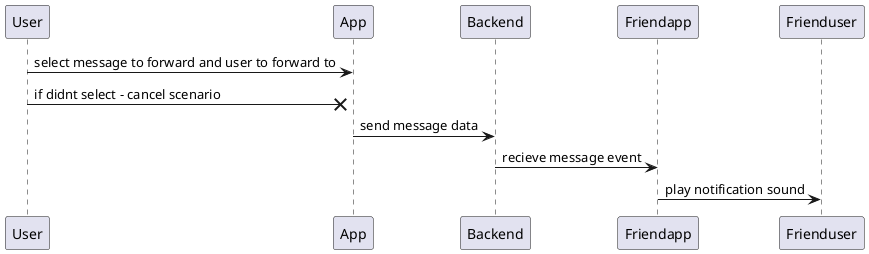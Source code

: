 @startuml
User -> App : select message to forward and user to forward to
User ->x App : if didnt select - cancel scenario
App -> Backend : send message data
Backend -> Friendapp : recieve message event 
Friendapp -> Frienduser : play notification sound

@enduml
